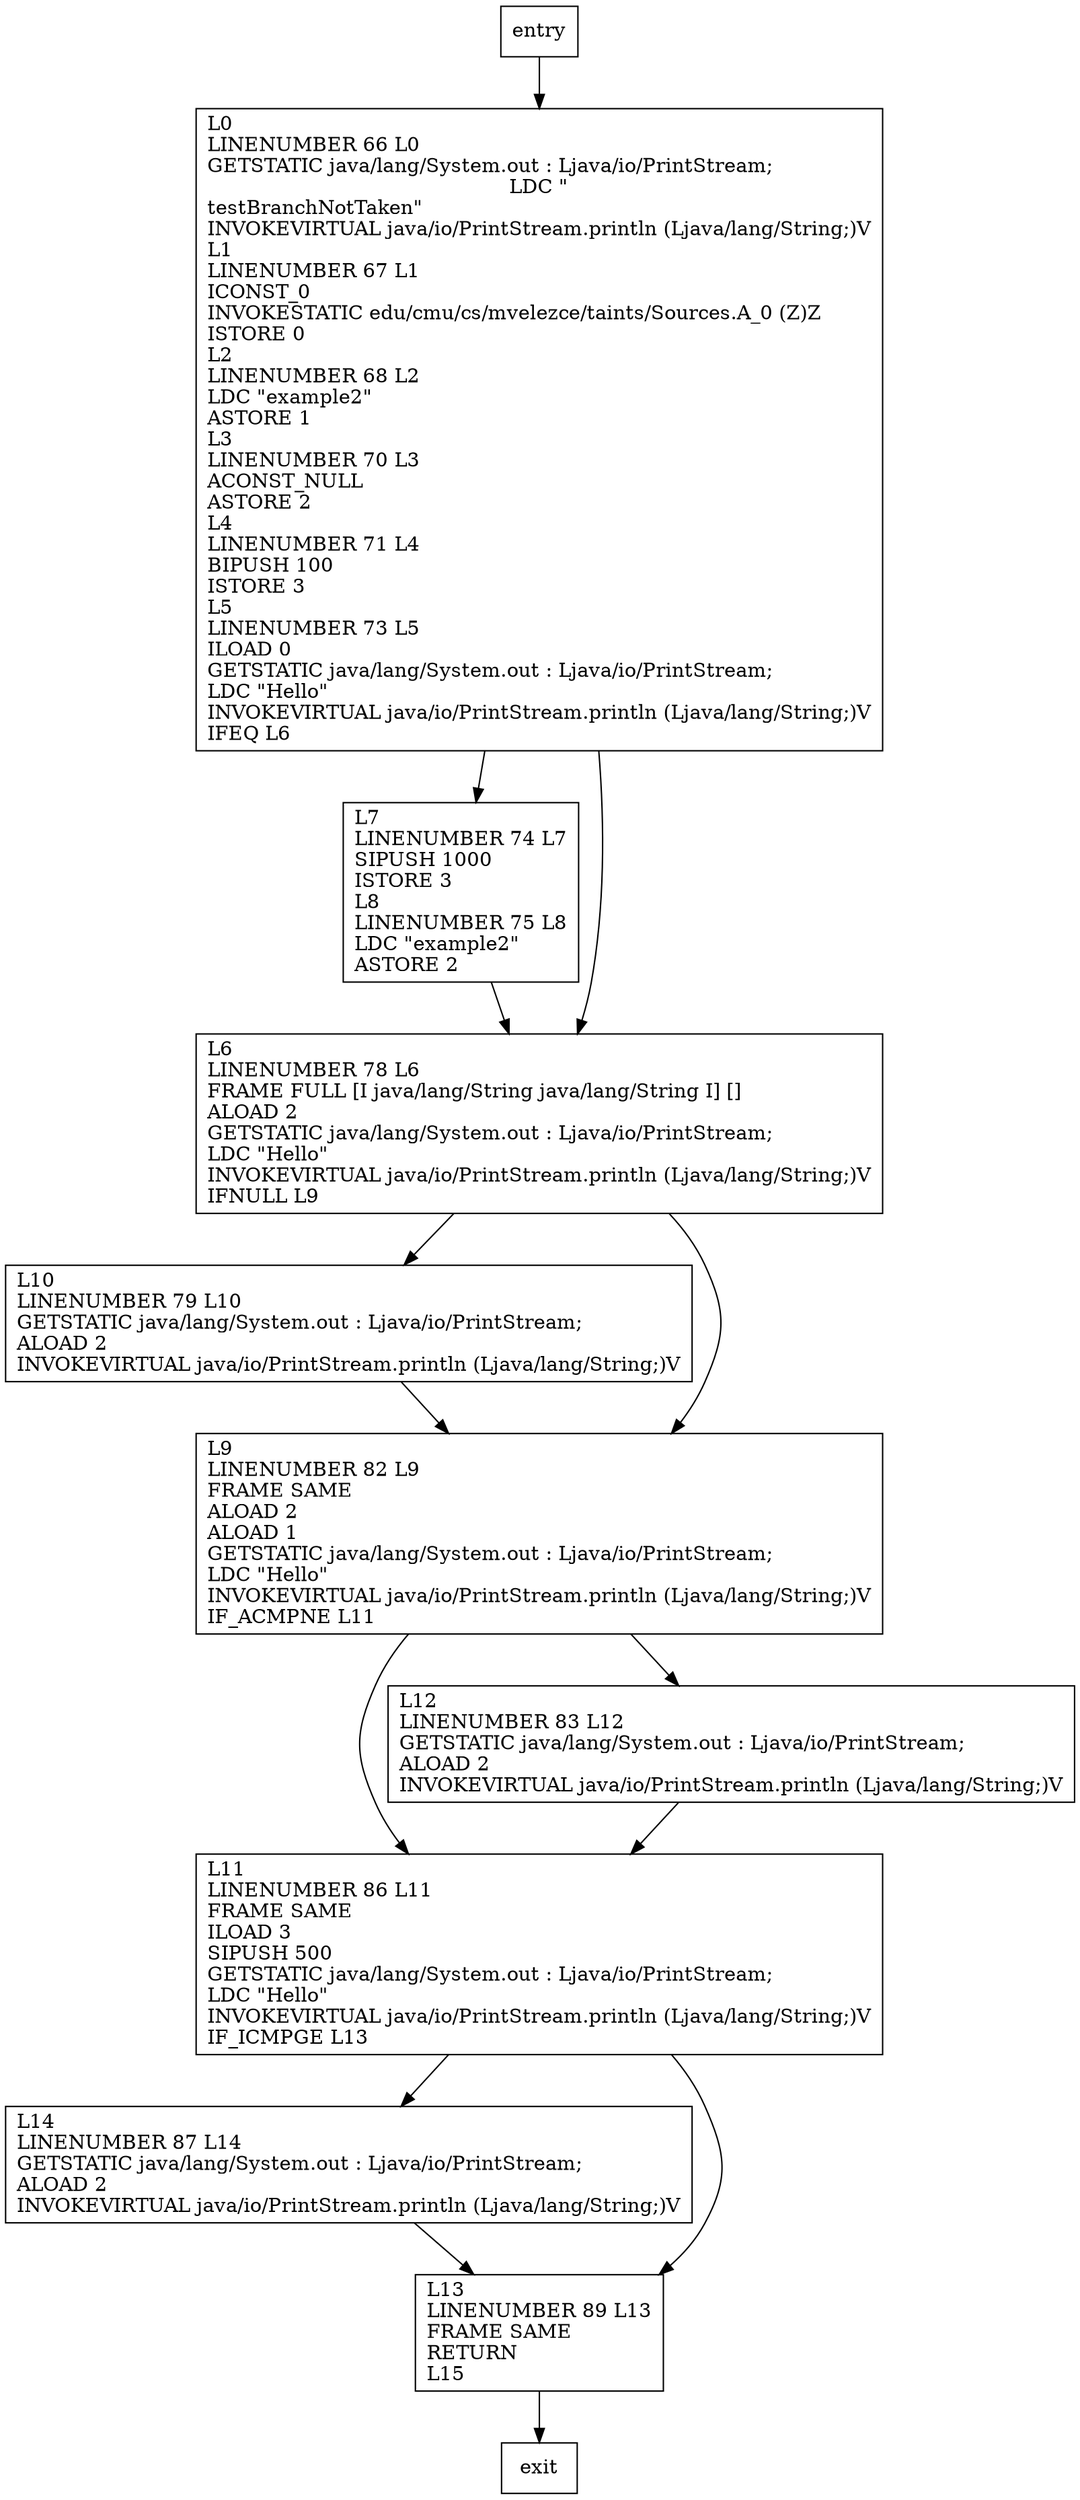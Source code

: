 digraph testBranchNotTaken {
node [shape=record];
888557915 [label="L7\lLINENUMBER 74 L7\lSIPUSH 1000\lISTORE 3\lL8\lLINENUMBER 75 L8\lLDC \"example2\"\lASTORE 2\l"];
1261764601 [label="L10\lLINENUMBER 79 L10\lGETSTATIC java/lang/System.out : Ljava/io/PrintStream;\lALOAD 2\lINVOKEVIRTUAL java/io/PrintStream.println (Ljava/lang/String;)V\l"];
2024240125 [label="L14\lLINENUMBER 87 L14\lGETSTATIC java/lang/System.out : Ljava/io/PrintStream;\lALOAD 2\lINVOKEVIRTUAL java/io/PrintStream.println (Ljava/lang/String;)V\l"];
1472216456 [label="L13\lLINENUMBER 89 L13\lFRAME SAME\lRETURN\lL15\l"];
1070044969 [label="L6\lLINENUMBER 78 L6\lFRAME FULL [I java/lang/String java/lang/String I] []\lALOAD 2\lGETSTATIC java/lang/System.out : Ljava/io/PrintStream;\lLDC \"Hello\"\lINVOKEVIRTUAL java/io/PrintStream.println (Ljava/lang/String;)V\lIFNULL L9\l"];
949767857 [label="L0\lLINENUMBER 66 L0\lGETSTATIC java/lang/System.out : Ljava/io/PrintStream;\lLDC \"\ntestBranchNotTaken\"\lINVOKEVIRTUAL java/io/PrintStream.println (Ljava/lang/String;)V\lL1\lLINENUMBER 67 L1\lICONST_0\lINVOKESTATIC edu/cmu/cs/mvelezce/taints/Sources.A_0 (Z)Z\lISTORE 0\lL2\lLINENUMBER 68 L2\lLDC \"example2\"\lASTORE 1\lL3\lLINENUMBER 70 L3\lACONST_NULL\lASTORE 2\lL4\lLINENUMBER 71 L4\lBIPUSH 100\lISTORE 3\lL5\lLINENUMBER 73 L5\lILOAD 0\lGETSTATIC java/lang/System.out : Ljava/io/PrintStream;\lLDC \"Hello\"\lINVOKEVIRTUAL java/io/PrintStream.println (Ljava/lang/String;)V\lIFEQ L6\l"];
294111720 [label="L9\lLINENUMBER 82 L9\lFRAME SAME\lALOAD 2\lALOAD 1\lGETSTATIC java/lang/System.out : Ljava/io/PrintStream;\lLDC \"Hello\"\lINVOKEVIRTUAL java/io/PrintStream.println (Ljava/lang/String;)V\lIF_ACMPNE L11\l"];
335580595 [label="L11\lLINENUMBER 86 L11\lFRAME SAME\lILOAD 3\lSIPUSH 500\lGETSTATIC java/lang/System.out : Ljava/io/PrintStream;\lLDC \"Hello\"\lINVOKEVIRTUAL java/io/PrintStream.println (Ljava/lang/String;)V\lIF_ICMPGE L13\l"];
310016558 [label="L12\lLINENUMBER 83 L12\lGETSTATIC java/lang/System.out : Ljava/io/PrintStream;\lALOAD 2\lINVOKEVIRTUAL java/io/PrintStream.println (Ljava/lang/String;)V\l"];
entry;
exit;
entry -> 949767857;
888557915 -> 1070044969;
1261764601 -> 294111720;
2024240125 -> 1472216456;
1472216456 -> exit;
1070044969 -> 1261764601;
1070044969 -> 294111720;
949767857 -> 888557915;
949767857 -> 1070044969;
294111720 -> 335580595;
294111720 -> 310016558;
335580595 -> 2024240125;
335580595 -> 1472216456;
310016558 -> 335580595;
}
